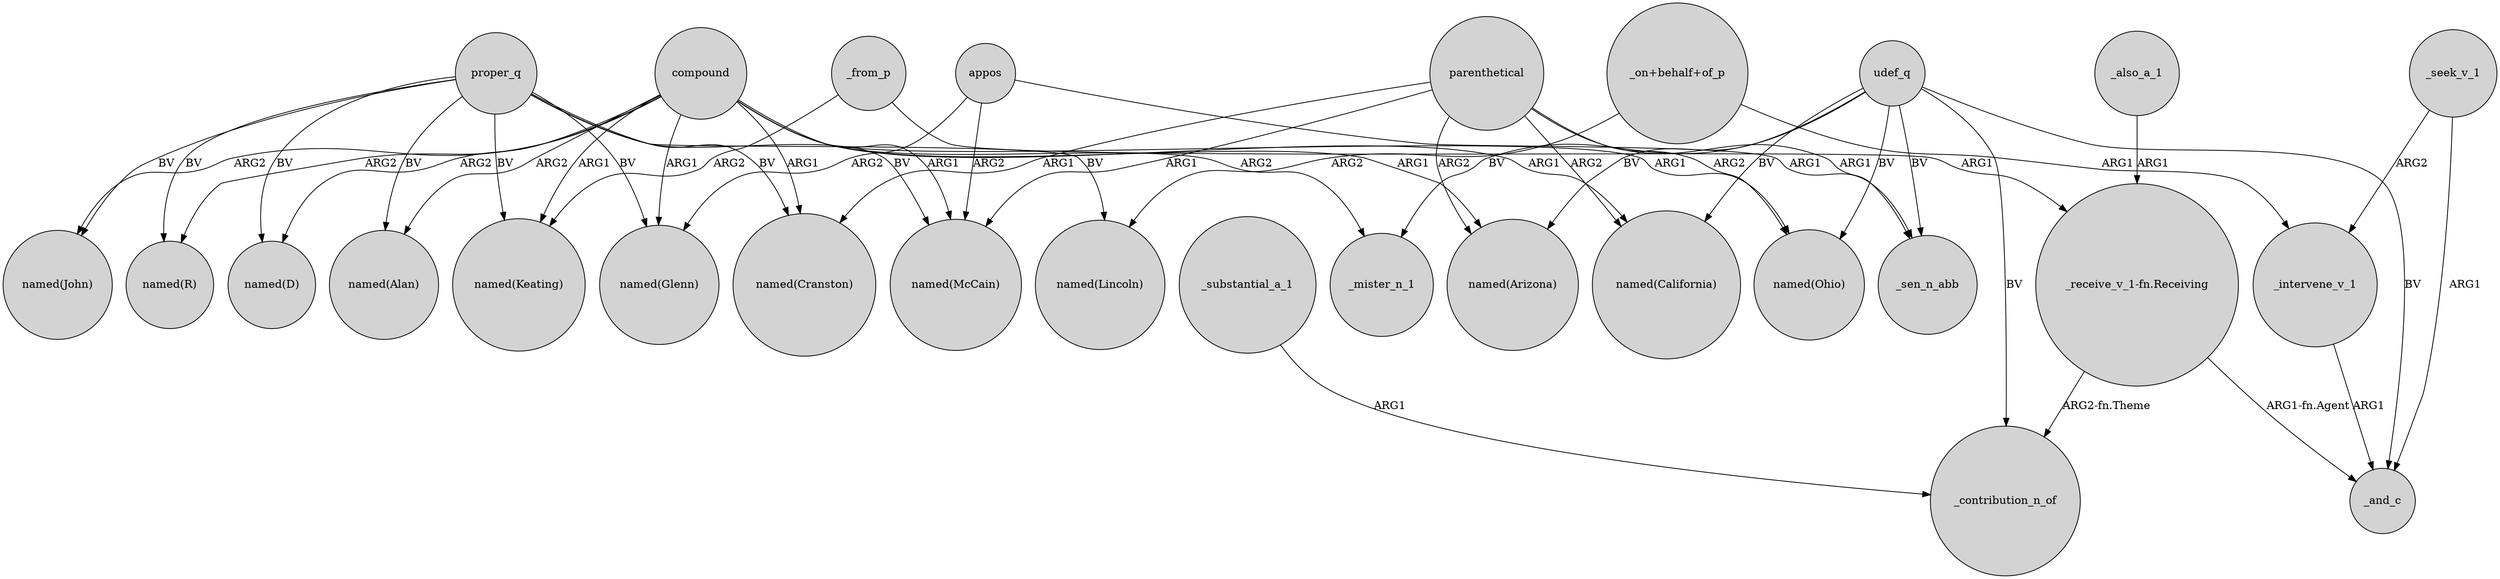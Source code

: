 digraph {
	node [shape=circle style=filled]
	compound -> "named(John)" [label=ARG2]
	compound -> "named(Ohio)" [label=ARG1]
	udef_q -> "named(Arizona)" [label=BV]
	compound -> "named(Arizona)" [label=ARG1]
	_from_p -> "named(Keating)" [label=ARG2]
	"_receive_v_1-fn.Receiving" -> _and_c [label="ARG1-fn.Agent"]
	compound -> "named(R)" [label=ARG2]
	_intervene_v_1 -> _and_c [label=ARG1]
	parenthetical -> "named(Ohio)" [label=ARG2]
	udef_q -> "named(California)" [label=BV]
	udef_q -> _sen_n_abb [label=BV]
	proper_q -> "named(Alan)" [label=BV]
	compound -> _mister_n_1 [label=ARG2]
	udef_q -> "named(Ohio)" [label=BV]
	compound -> "named(Keating)" [label=ARG1]
	udef_q -> _mister_n_1 [label=BV]
	_also_a_1 -> "_receive_v_1-fn.Receiving" [label=ARG1]
	parenthetical -> "named(California)" [label=ARG2]
	appos -> "named(McCain)" [label=ARG2]
	proper_q -> "named(Keating)" [label=BV]
	proper_q -> "named(Lincoln)" [label=BV]
	_seek_v_1 -> _intervene_v_1 [label=ARG2]
	appos -> "named(Glenn)" [label=ARG2]
	parenthetical -> _sen_n_abb [label=ARG1]
	compound -> "named(California)" [label=ARG1]
	_seek_v_1 -> _and_c [label=ARG1]
	udef_q -> _contribution_n_of [label=BV]
	compound -> "named(Glenn)" [label=ARG1]
	"_on+behalf+of_p" -> _intervene_v_1 [label=ARG1]
	compound -> "named(Alan)" [label=ARG2]
	compound -> "named(D)" [label=ARG2]
	parenthetical -> "named(McCain)" [label=ARG1]
	proper_q -> "named(McCain)" [label=BV]
	proper_q -> "named(D)" [label=BV]
	_from_p -> "_receive_v_1-fn.Receiving" [label=ARG1]
	proper_q -> "named(R)" [label=BV]
	appos -> _sen_n_abb [label=ARG1]
	_substantial_a_1 -> _contribution_n_of [label=ARG1]
	"_receive_v_1-fn.Receiving" -> _contribution_n_of [label="ARG2-fn.Theme"]
	proper_q -> "named(John)" [label=BV]
	udef_q -> _and_c [label=BV]
	proper_q -> "named(Cranston)" [label=BV]
	compound -> "named(McCain)" [label=ARG1]
	"_on+behalf+of_p" -> "named(Lincoln)" [label=ARG2]
	parenthetical -> "named(Arizona)" [label=ARG2]
	proper_q -> "named(Glenn)" [label=BV]
	compound -> "named(Cranston)" [label=ARG1]
	parenthetical -> "named(Cranston)" [label=ARG1]
}
